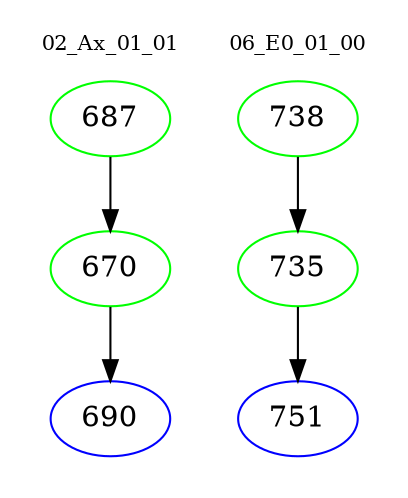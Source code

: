 digraph{
subgraph cluster_0 {
color = white
label = "02_Ax_01_01";
fontsize=10;
T0_687 [label="687", color="green"]
T0_687 -> T0_670 [color="black"]
T0_670 [label="670", color="green"]
T0_670 -> T0_690 [color="black"]
T0_690 [label="690", color="blue"]
}
subgraph cluster_1 {
color = white
label = "06_E0_01_00";
fontsize=10;
T1_738 [label="738", color="green"]
T1_738 -> T1_735 [color="black"]
T1_735 [label="735", color="green"]
T1_735 -> T1_751 [color="black"]
T1_751 [label="751", color="blue"]
}
}

